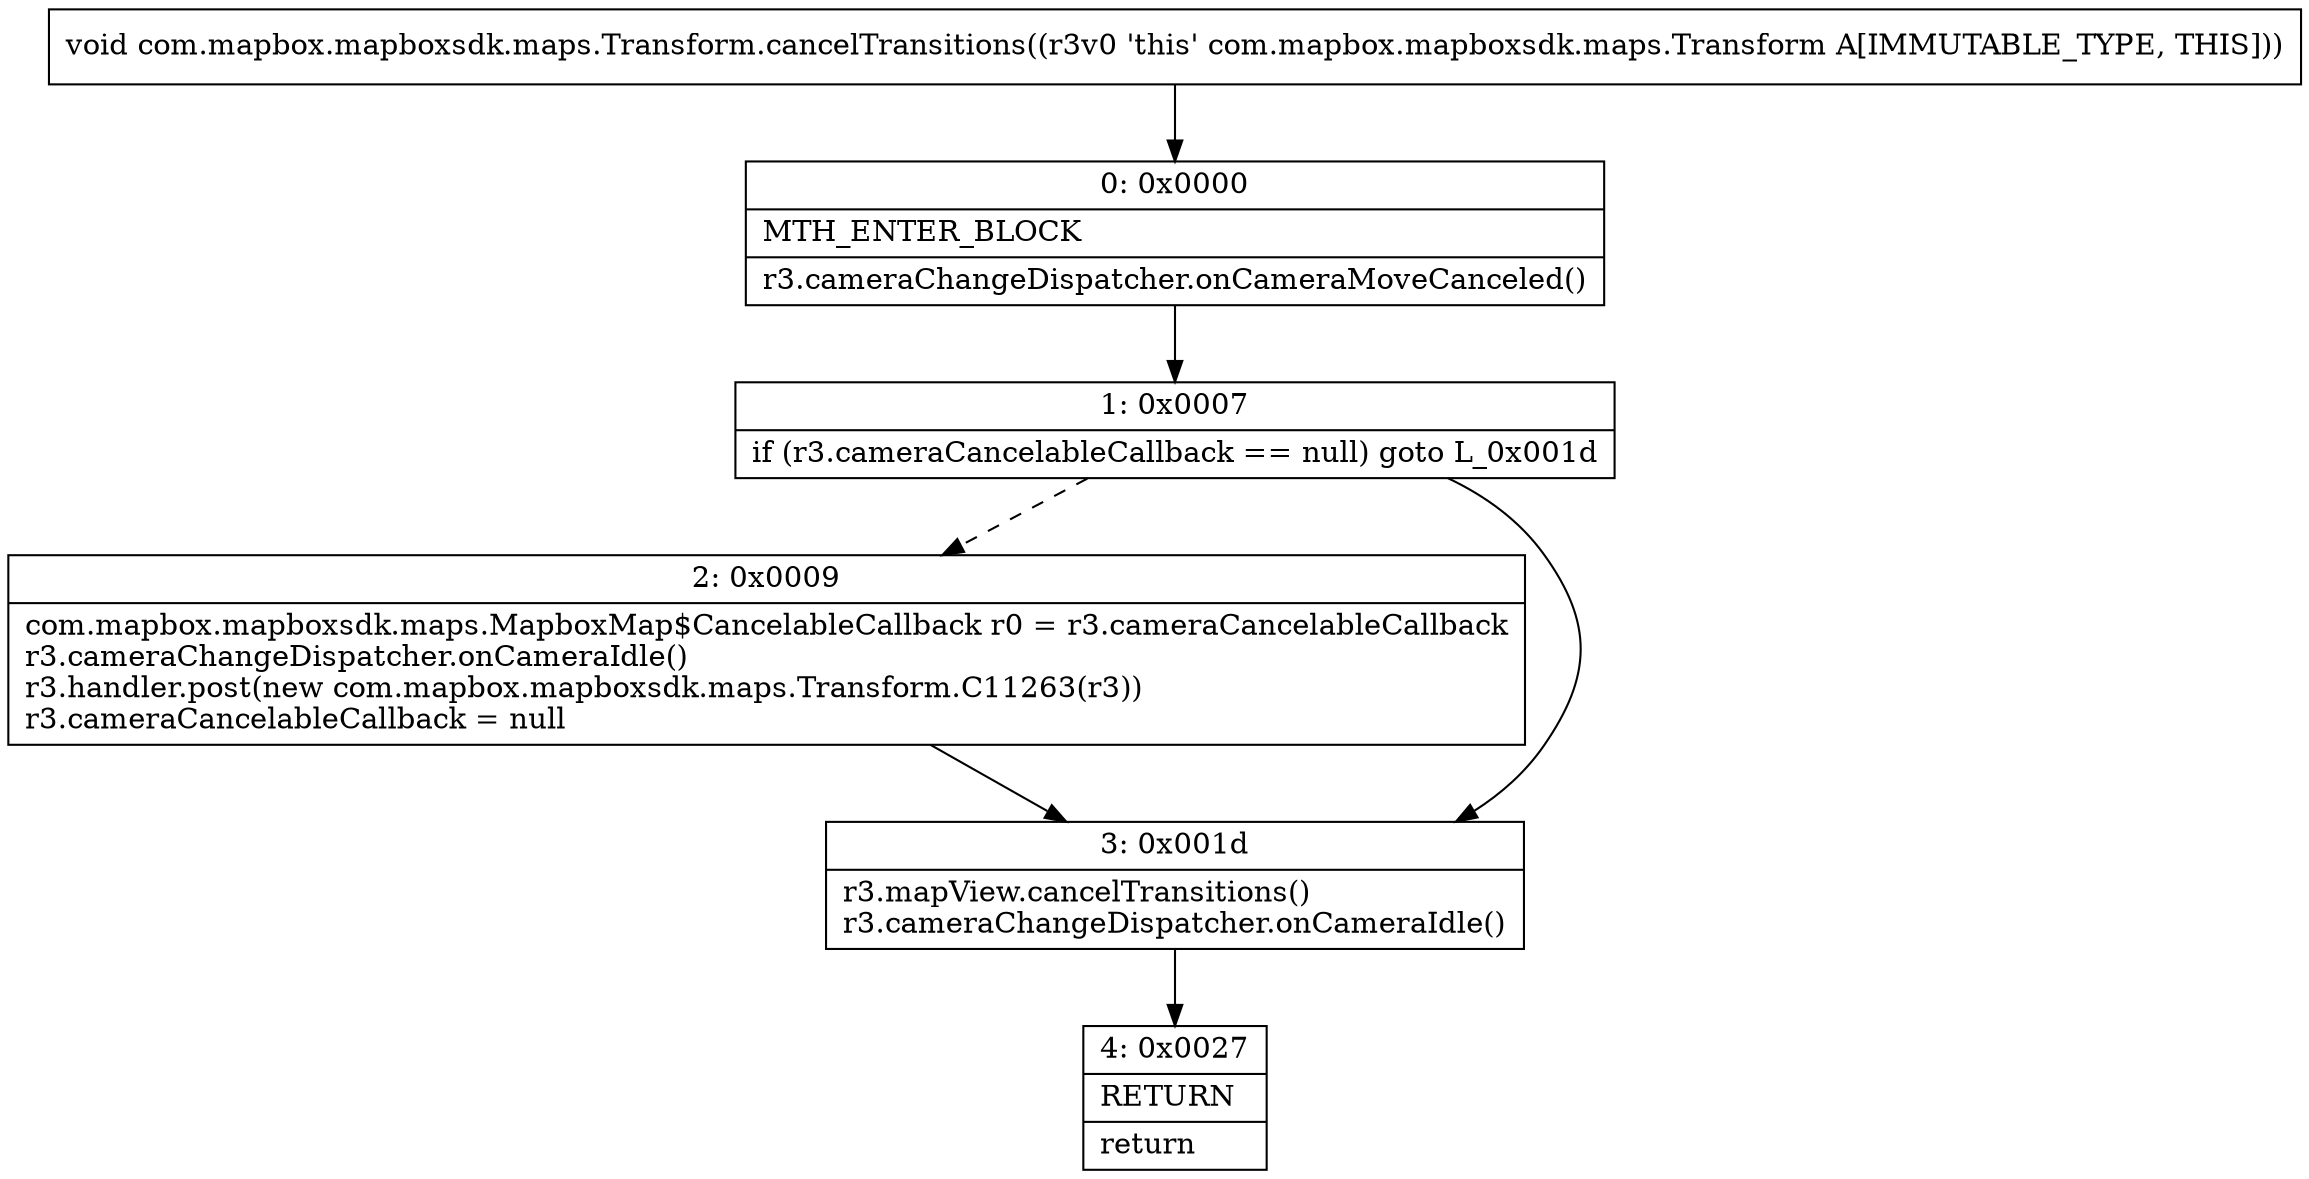 digraph "CFG forcom.mapbox.mapboxsdk.maps.Transform.cancelTransitions()V" {
Node_0 [shape=record,label="{0\:\ 0x0000|MTH_ENTER_BLOCK\l|r3.cameraChangeDispatcher.onCameraMoveCanceled()\l}"];
Node_1 [shape=record,label="{1\:\ 0x0007|if (r3.cameraCancelableCallback == null) goto L_0x001d\l}"];
Node_2 [shape=record,label="{2\:\ 0x0009|com.mapbox.mapboxsdk.maps.MapboxMap$CancelableCallback r0 = r3.cameraCancelableCallback\lr3.cameraChangeDispatcher.onCameraIdle()\lr3.handler.post(new com.mapbox.mapboxsdk.maps.Transform.C11263(r3))\lr3.cameraCancelableCallback = null\l}"];
Node_3 [shape=record,label="{3\:\ 0x001d|r3.mapView.cancelTransitions()\lr3.cameraChangeDispatcher.onCameraIdle()\l}"];
Node_4 [shape=record,label="{4\:\ 0x0027|RETURN\l|return\l}"];
MethodNode[shape=record,label="{void com.mapbox.mapboxsdk.maps.Transform.cancelTransitions((r3v0 'this' com.mapbox.mapboxsdk.maps.Transform A[IMMUTABLE_TYPE, THIS])) }"];
MethodNode -> Node_0;
Node_0 -> Node_1;
Node_1 -> Node_2[style=dashed];
Node_1 -> Node_3;
Node_2 -> Node_3;
Node_3 -> Node_4;
}


